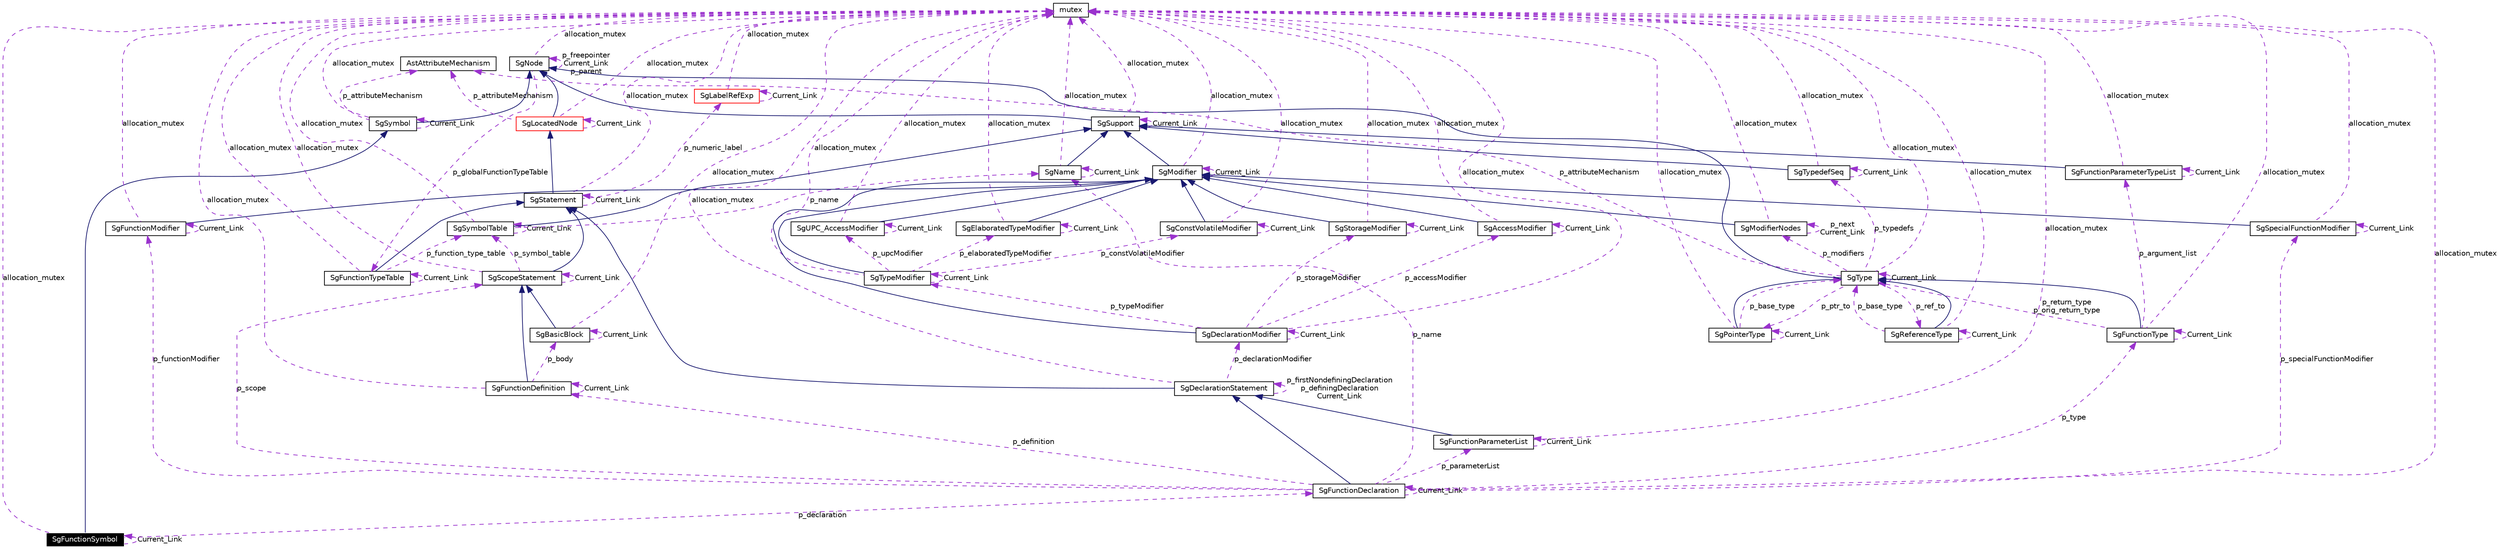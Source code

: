 digraph G
{
  edge [fontname="Helvetica",fontsize=10,labelfontname="Helvetica",labelfontsize=10];
  node [fontname="Helvetica",fontsize=10,shape=record];
  Node1 [label="SgFunctionSymbol",height=0.2,width=0.4,color="white", fillcolor="black", style="filled" fontcolor="white"];
  Node2 -> Node1 [dir=back,color="midnightblue",fontsize=10,style="solid",fontname="Helvetica"];
  Node2 [label="SgSymbol",height=0.2,width=0.4,color="black",URL="$classSgSymbol.html"];
  Node3 -> Node2 [dir=back,color="midnightblue",fontsize=10,style="solid",fontname="Helvetica"];
  Node3 [label="SgNode",height=0.2,width=0.4,color="black",URL="$classSgNode.html"];
  Node4 -> Node3 [dir=back,color="darkorchid3",fontsize=10,style="dashed",label="p_globalFunctionTypeTable",fontname="Helvetica"];
  Node4 [label="SgFunctionTypeTable",height=0.2,width=0.4,color="black",URL="$classSgFunctionTypeTable.html"];
  Node5 -> Node4 [dir=back,color="midnightblue",fontsize=10,style="solid",fontname="Helvetica"];
  Node5 [label="SgStatement",height=0.2,width=0.4,color="black",URL="$classSgStatement.html"];
  Node6 -> Node5 [dir=back,color="midnightblue",fontsize=10,style="solid",fontname="Helvetica"];
  Node6 [label="SgLocatedNode",height=0.2,width=0.4,color="red",URL="$classSgLocatedNode.html"];
  Node3 -> Node6 [dir=back,color="midnightblue",fontsize=10,style="solid",fontname="Helvetica"];
  Node7 -> Node6 [dir=back,color="darkorchid3",fontsize=10,style="dashed",label="allocation_mutex",fontname="Helvetica"];
  Node7 [label="mutex",height=0.2,width=0.4,color="black",URL="$classmutex.html"];
  Node8 -> Node6 [dir=back,color="darkorchid3",fontsize=10,style="dashed",label="p_attributeMechanism",fontname="Helvetica"];
  Node8 [label="AstAttributeMechanism",height=0.2,width=0.4,color="black",URL="$classAstAttributeMechanism.html"];
  Node6 -> Node6 [dir=back,color="darkorchid3",fontsize=10,style="dashed",label="Current_Link",fontname="Helvetica"];
  Node9 -> Node5 [dir=back,color="darkorchid3",fontsize=10,style="dashed",label="p_numeric_label",fontname="Helvetica"];
  Node9 [label="SgLabelRefExp",height=0.2,width=0.4,color="red",URL="$classSgLabelRefExp.html"];
  Node9 -> Node9 [dir=back,color="darkorchid3",fontsize=10,style="dashed",label="Current_Link",fontname="Helvetica"];
  Node7 -> Node9 [dir=back,color="darkorchid3",fontsize=10,style="dashed",label="allocation_mutex",fontname="Helvetica"];
  Node5 -> Node5 [dir=back,color="darkorchid3",fontsize=10,style="dashed",label="Current_Link",fontname="Helvetica"];
  Node7 -> Node5 [dir=back,color="darkorchid3",fontsize=10,style="dashed",label="allocation_mutex",fontname="Helvetica"];
  Node4 -> Node4 [dir=back,color="darkorchid3",fontsize=10,style="dashed",label="Current_Link",fontname="Helvetica"];
  Node7 -> Node4 [dir=back,color="darkorchid3",fontsize=10,style="dashed",label="allocation_mutex",fontname="Helvetica"];
  Node10 -> Node4 [dir=back,color="darkorchid3",fontsize=10,style="dashed",label="p_function_type_table",fontname="Helvetica"];
  Node10 [label="SgSymbolTable",height=0.2,width=0.4,color="black",URL="$classSgSymbolTable.html"];
  Node11 -> Node10 [dir=back,color="midnightblue",fontsize=10,style="solid",fontname="Helvetica"];
  Node11 [label="SgSupport",height=0.2,width=0.4,color="black",URL="$classSgSupport.html"];
  Node3 -> Node11 [dir=back,color="midnightblue",fontsize=10,style="solid",fontname="Helvetica"];
  Node7 -> Node11 [dir=back,color="darkorchid3",fontsize=10,style="dashed",label="allocation_mutex",fontname="Helvetica"];
  Node11 -> Node11 [dir=back,color="darkorchid3",fontsize=10,style="dashed",label="Current_Link",fontname="Helvetica"];
  Node7 -> Node10 [dir=back,color="darkorchid3",fontsize=10,style="dashed",label="allocation_mutex",fontname="Helvetica"];
  Node12 -> Node10 [dir=back,color="darkorchid3",fontsize=10,style="dashed",label="p_name",fontname="Helvetica"];
  Node12 [label="SgName",height=0.2,width=0.4,color="black",URL="$classSgName.html"];
  Node11 -> Node12 [dir=back,color="midnightblue",fontsize=10,style="solid",fontname="Helvetica"];
  Node7 -> Node12 [dir=back,color="darkorchid3",fontsize=10,style="dashed",label="allocation_mutex",fontname="Helvetica"];
  Node12 -> Node12 [dir=back,color="darkorchid3",fontsize=10,style="dashed",label="Current_Link",fontname="Helvetica"];
  Node10 -> Node10 [dir=back,color="darkorchid3",fontsize=10,style="dashed",label="Current_Link",fontname="Helvetica"];
  Node3 -> Node3 [dir=back,color="darkorchid3",fontsize=10,style="dashed",label="p_freepointer\nCurrent_Link\np_parent",fontname="Helvetica"];
  Node7 -> Node3 [dir=back,color="darkorchid3",fontsize=10,style="dashed",label="allocation_mutex",fontname="Helvetica"];
  Node7 -> Node2 [dir=back,color="darkorchid3",fontsize=10,style="dashed",label="allocation_mutex",fontname="Helvetica"];
  Node8 -> Node2 [dir=back,color="darkorchid3",fontsize=10,style="dashed",label="p_attributeMechanism",fontname="Helvetica"];
  Node2 -> Node2 [dir=back,color="darkorchid3",fontsize=10,style="dashed",label="Current_Link",fontname="Helvetica"];
  Node13 -> Node1 [dir=back,color="darkorchid3",fontsize=10,style="dashed",label="p_declaration",fontname="Helvetica"];
  Node13 [label="SgFunctionDeclaration",height=0.2,width=0.4,color="black",URL="$classSgFunctionDeclaration.html"];
  Node14 -> Node13 [dir=back,color="midnightblue",fontsize=10,style="solid",fontname="Helvetica"];
  Node14 [label="SgDeclarationStatement",height=0.2,width=0.4,color="black",URL="$classSgDeclarationStatement.html"];
  Node5 -> Node14 [dir=back,color="midnightblue",fontsize=10,style="solid",fontname="Helvetica"];
  Node15 -> Node14 [dir=back,color="darkorchid3",fontsize=10,style="dashed",label="p_declarationModifier",fontname="Helvetica"];
  Node15 [label="SgDeclarationModifier",height=0.2,width=0.4,color="black",URL="$classSgDeclarationModifier.html"];
  Node16 -> Node15 [dir=back,color="midnightblue",fontsize=10,style="solid",fontname="Helvetica"];
  Node16 [label="SgModifier",height=0.2,width=0.4,color="black",URL="$classSgModifier.html"];
  Node11 -> Node16 [dir=back,color="midnightblue",fontsize=10,style="solid",fontname="Helvetica"];
  Node7 -> Node16 [dir=back,color="darkorchid3",fontsize=10,style="dashed",label="allocation_mutex",fontname="Helvetica"];
  Node16 -> Node16 [dir=back,color="darkorchid3",fontsize=10,style="dashed",label="Current_Link",fontname="Helvetica"];
  Node17 -> Node15 [dir=back,color="darkorchid3",fontsize=10,style="dashed",label="p_typeModifier",fontname="Helvetica"];
  Node17 [label="SgTypeModifier",height=0.2,width=0.4,color="black",URL="$classSgTypeModifier.html"];
  Node16 -> Node17 [dir=back,color="midnightblue",fontsize=10,style="solid",fontname="Helvetica"];
  Node18 -> Node17 [dir=back,color="darkorchid3",fontsize=10,style="dashed",label="p_elaboratedTypeModifier",fontname="Helvetica"];
  Node18 [label="SgElaboratedTypeModifier",height=0.2,width=0.4,color="black",URL="$classSgElaboratedTypeModifier.html"];
  Node16 -> Node18 [dir=back,color="midnightblue",fontsize=10,style="solid",fontname="Helvetica"];
  Node18 -> Node18 [dir=back,color="darkorchid3",fontsize=10,style="dashed",label="Current_Link",fontname="Helvetica"];
  Node7 -> Node18 [dir=back,color="darkorchid3",fontsize=10,style="dashed",label="allocation_mutex",fontname="Helvetica"];
  Node17 -> Node17 [dir=back,color="darkorchid3",fontsize=10,style="dashed",label="Current_Link",fontname="Helvetica"];
  Node19 -> Node17 [dir=back,color="darkorchid3",fontsize=10,style="dashed",label="p_constVolatileModifier",fontname="Helvetica"];
  Node19 [label="SgConstVolatileModifier",height=0.2,width=0.4,color="black",URL="$classSgConstVolatileModifier.html"];
  Node16 -> Node19 [dir=back,color="midnightblue",fontsize=10,style="solid",fontname="Helvetica"];
  Node19 -> Node19 [dir=back,color="darkorchid3",fontsize=10,style="dashed",label="Current_Link",fontname="Helvetica"];
  Node7 -> Node19 [dir=back,color="darkorchid3",fontsize=10,style="dashed",label="allocation_mutex",fontname="Helvetica"];
  Node7 -> Node17 [dir=back,color="darkorchid3",fontsize=10,style="dashed",label="allocation_mutex",fontname="Helvetica"];
  Node20 -> Node17 [dir=back,color="darkorchid3",fontsize=10,style="dashed",label="p_upcModifier",fontname="Helvetica"];
  Node20 [label="SgUPC_AccessModifier",height=0.2,width=0.4,color="black",URL="$classSgUPC__AccessModifier.html"];
  Node16 -> Node20 [dir=back,color="midnightblue",fontsize=10,style="solid",fontname="Helvetica"];
  Node7 -> Node20 [dir=back,color="darkorchid3",fontsize=10,style="dashed",label="allocation_mutex",fontname="Helvetica"];
  Node20 -> Node20 [dir=back,color="darkorchid3",fontsize=10,style="dashed",label="Current_Link",fontname="Helvetica"];
  Node15 -> Node15 [dir=back,color="darkorchid3",fontsize=10,style="dashed",label="Current_Link",fontname="Helvetica"];
  Node7 -> Node15 [dir=back,color="darkorchid3",fontsize=10,style="dashed",label="allocation_mutex",fontname="Helvetica"];
  Node21 -> Node15 [dir=back,color="darkorchid3",fontsize=10,style="dashed",label="p_storageModifier",fontname="Helvetica"];
  Node21 [label="SgStorageModifier",height=0.2,width=0.4,color="black",URL="$classSgStorageModifier.html"];
  Node16 -> Node21 [dir=back,color="midnightblue",fontsize=10,style="solid",fontname="Helvetica"];
  Node7 -> Node21 [dir=back,color="darkorchid3",fontsize=10,style="dashed",label="allocation_mutex",fontname="Helvetica"];
  Node21 -> Node21 [dir=back,color="darkorchid3",fontsize=10,style="dashed",label="Current_Link",fontname="Helvetica"];
  Node22 -> Node15 [dir=back,color="darkorchid3",fontsize=10,style="dashed",label="p_accessModifier",fontname="Helvetica"];
  Node22 [label="SgAccessModifier",height=0.2,width=0.4,color="black",URL="$classSgAccessModifier.html"];
  Node16 -> Node22 [dir=back,color="midnightblue",fontsize=10,style="solid",fontname="Helvetica"];
  Node7 -> Node22 [dir=back,color="darkorchid3",fontsize=10,style="dashed",label="allocation_mutex",fontname="Helvetica"];
  Node22 -> Node22 [dir=back,color="darkorchid3",fontsize=10,style="dashed",label="Current_Link",fontname="Helvetica"];
  Node7 -> Node14 [dir=back,color="darkorchid3",fontsize=10,style="dashed",label="allocation_mutex",fontname="Helvetica"];
  Node14 -> Node14 [dir=back,color="darkorchid3",fontsize=10,style="dashed",label="p_firstNondefiningDeclaration\np_definingDeclaration\nCurrent_Link",fontname="Helvetica"];
  Node23 -> Node13 [dir=back,color="darkorchid3",fontsize=10,style="dashed",label="p_functionModifier",fontname="Helvetica"];
  Node23 [label="SgFunctionModifier",height=0.2,width=0.4,color="black",URL="$classSgFunctionModifier.html"];
  Node16 -> Node23 [dir=back,color="midnightblue",fontsize=10,style="solid",fontname="Helvetica"];
  Node23 -> Node23 [dir=back,color="darkorchid3",fontsize=10,style="dashed",label="Current_Link",fontname="Helvetica"];
  Node7 -> Node23 [dir=back,color="darkorchid3",fontsize=10,style="dashed",label="allocation_mutex",fontname="Helvetica"];
  Node13 -> Node13 [dir=back,color="darkorchid3",fontsize=10,style="dashed",label="Current_Link",fontname="Helvetica"];
  Node24 -> Node13 [dir=back,color="darkorchid3",fontsize=10,style="dashed",label="p_definition",fontname="Helvetica"];
  Node24 [label="SgFunctionDefinition",height=0.2,width=0.4,color="black",URL="$classSgFunctionDefinition.html"];
  Node25 -> Node24 [dir=back,color="midnightblue",fontsize=10,style="solid",fontname="Helvetica"];
  Node25 [label="SgScopeStatement",height=0.2,width=0.4,color="black",URL="$classSgScopeStatement.html"];
  Node5 -> Node25 [dir=back,color="midnightblue",fontsize=10,style="solid",fontname="Helvetica"];
  Node7 -> Node25 [dir=back,color="darkorchid3",fontsize=10,style="dashed",label="allocation_mutex",fontname="Helvetica"];
  Node25 -> Node25 [dir=back,color="darkorchid3",fontsize=10,style="dashed",label="Current_Link",fontname="Helvetica"];
  Node10 -> Node25 [dir=back,color="darkorchid3",fontsize=10,style="dashed",label="p_symbol_table",fontname="Helvetica"];
  Node24 -> Node24 [dir=back,color="darkorchid3",fontsize=10,style="dashed",label="Current_Link",fontname="Helvetica"];
  Node7 -> Node24 [dir=back,color="darkorchid3",fontsize=10,style="dashed",label="allocation_mutex",fontname="Helvetica"];
  Node26 -> Node24 [dir=back,color="darkorchid3",fontsize=10,style="dashed",label="p_body",fontname="Helvetica"];
  Node26 [label="SgBasicBlock",height=0.2,width=0.4,color="black",URL="$classSgBasicBlock.html"];
  Node25 -> Node26 [dir=back,color="midnightblue",fontsize=10,style="solid",fontname="Helvetica"];
  Node7 -> Node26 [dir=back,color="darkorchid3",fontsize=10,style="dashed",label="allocation_mutex",fontname="Helvetica"];
  Node26 -> Node26 [dir=back,color="darkorchid3",fontsize=10,style="dashed",label="Current_Link",fontname="Helvetica"];
  Node7 -> Node13 [dir=back,color="darkorchid3",fontsize=10,style="dashed",label="allocation_mutex",fontname="Helvetica"];
  Node27 -> Node13 [dir=back,color="darkorchid3",fontsize=10,style="dashed",label="p_type",fontname="Helvetica"];
  Node27 [label="SgFunctionType",height=0.2,width=0.4,color="black",URL="$classSgFunctionType.html"];
  Node28 -> Node27 [dir=back,color="midnightblue",fontsize=10,style="solid",fontname="Helvetica"];
  Node28 [label="SgType",height=0.2,width=0.4,color="black",URL="$classSgType.html"];
  Node3 -> Node28 [dir=back,color="midnightblue",fontsize=10,style="solid",fontname="Helvetica"];
  Node29 -> Node28 [dir=back,color="darkorchid3",fontsize=10,style="dashed",label="p_ptr_to",fontname="Helvetica"];
  Node29 [label="SgPointerType",height=0.2,width=0.4,color="black",URL="$classSgPointerType.html"];
  Node28 -> Node29 [dir=back,color="midnightblue",fontsize=10,style="solid",fontname="Helvetica"];
  Node29 -> Node29 [dir=back,color="darkorchid3",fontsize=10,style="dashed",label="Current_Link",fontname="Helvetica"];
  Node7 -> Node29 [dir=back,color="darkorchid3",fontsize=10,style="dashed",label="allocation_mutex",fontname="Helvetica"];
  Node28 -> Node29 [dir=back,color="darkorchid3",fontsize=10,style="dashed",label="p_base_type",fontname="Helvetica"];
  Node30 -> Node28 [dir=back,color="darkorchid3",fontsize=10,style="dashed",label="p_ref_to",fontname="Helvetica"];
  Node30 [label="SgReferenceType",height=0.2,width=0.4,color="black",URL="$classSgReferenceType.html"];
  Node28 -> Node30 [dir=back,color="midnightblue",fontsize=10,style="solid",fontname="Helvetica"];
  Node30 -> Node30 [dir=back,color="darkorchid3",fontsize=10,style="dashed",label="Current_Link",fontname="Helvetica"];
  Node7 -> Node30 [dir=back,color="darkorchid3",fontsize=10,style="dashed",label="allocation_mutex",fontname="Helvetica"];
  Node28 -> Node30 [dir=back,color="darkorchid3",fontsize=10,style="dashed",label="p_base_type",fontname="Helvetica"];
  Node31 -> Node28 [dir=back,color="darkorchid3",fontsize=10,style="dashed",label="p_modifiers",fontname="Helvetica"];
  Node31 [label="SgModifierNodes",height=0.2,width=0.4,color="black",URL="$classSgModifierNodes.html"];
  Node16 -> Node31 [dir=back,color="midnightblue",fontsize=10,style="solid",fontname="Helvetica"];
  Node31 -> Node31 [dir=back,color="darkorchid3",fontsize=10,style="dashed",label="p_next\nCurrent_Link",fontname="Helvetica"];
  Node7 -> Node31 [dir=back,color="darkorchid3",fontsize=10,style="dashed",label="allocation_mutex",fontname="Helvetica"];
  Node7 -> Node28 [dir=back,color="darkorchid3",fontsize=10,style="dashed",label="allocation_mutex",fontname="Helvetica"];
  Node8 -> Node28 [dir=back,color="darkorchid3",fontsize=10,style="dashed",label="p_attributeMechanism",fontname="Helvetica"];
  Node32 -> Node28 [dir=back,color="darkorchid3",fontsize=10,style="dashed",label="p_typedefs",fontname="Helvetica"];
  Node32 [label="SgTypedefSeq",height=0.2,width=0.4,color="black",URL="$classSgTypedefSeq.html"];
  Node11 -> Node32 [dir=back,color="midnightblue",fontsize=10,style="solid",fontname="Helvetica"];
  Node7 -> Node32 [dir=back,color="darkorchid3",fontsize=10,style="dashed",label="allocation_mutex",fontname="Helvetica"];
  Node32 -> Node32 [dir=back,color="darkorchid3",fontsize=10,style="dashed",label="Current_Link",fontname="Helvetica"];
  Node28 -> Node28 [dir=back,color="darkorchid3",fontsize=10,style="dashed",label="Current_Link",fontname="Helvetica"];
  Node7 -> Node27 [dir=back,color="darkorchid3",fontsize=10,style="dashed",label="allocation_mutex",fontname="Helvetica"];
  Node33 -> Node27 [dir=back,color="darkorchid3",fontsize=10,style="dashed",label="p_argument_list",fontname="Helvetica"];
  Node33 [label="SgFunctionParameterTypeList",height=0.2,width=0.4,color="black",URL="$classSgFunctionParameterTypeList.html"];
  Node11 -> Node33 [dir=back,color="midnightblue",fontsize=10,style="solid",fontname="Helvetica"];
  Node7 -> Node33 [dir=back,color="darkorchid3",fontsize=10,style="dashed",label="allocation_mutex",fontname="Helvetica"];
  Node33 -> Node33 [dir=back,color="darkorchid3",fontsize=10,style="dashed",label="Current_Link",fontname="Helvetica"];
  Node27 -> Node27 [dir=back,color="darkorchid3",fontsize=10,style="dashed",label="Current_Link",fontname="Helvetica"];
  Node28 -> Node27 [dir=back,color="darkorchid3",fontsize=10,style="dashed",label="p_return_type\np_orig_return_type",fontname="Helvetica"];
  Node25 -> Node13 [dir=back,color="darkorchid3",fontsize=10,style="dashed",label="p_scope",fontname="Helvetica"];
  Node34 -> Node13 [dir=back,color="darkorchid3",fontsize=10,style="dashed",label="p_parameterList",fontname="Helvetica"];
  Node34 [label="SgFunctionParameterList",height=0.2,width=0.4,color="black",URL="$classSgFunctionParameterList.html"];
  Node14 -> Node34 [dir=back,color="midnightblue",fontsize=10,style="solid",fontname="Helvetica"];
  Node7 -> Node34 [dir=back,color="darkorchid3",fontsize=10,style="dashed",label="allocation_mutex",fontname="Helvetica"];
  Node34 -> Node34 [dir=back,color="darkorchid3",fontsize=10,style="dashed",label="Current_Link",fontname="Helvetica"];
  Node12 -> Node13 [dir=back,color="darkorchid3",fontsize=10,style="dashed",label="p_name",fontname="Helvetica"];
  Node35 -> Node13 [dir=back,color="darkorchid3",fontsize=10,style="dashed",label="p_specialFunctionModifier",fontname="Helvetica"];
  Node35 [label="SgSpecialFunctionModifier",height=0.2,width=0.4,color="black",URL="$classSgSpecialFunctionModifier.html"];
  Node16 -> Node35 [dir=back,color="midnightblue",fontsize=10,style="solid",fontname="Helvetica"];
  Node7 -> Node35 [dir=back,color="darkorchid3",fontsize=10,style="dashed",label="allocation_mutex",fontname="Helvetica"];
  Node35 -> Node35 [dir=back,color="darkorchid3",fontsize=10,style="dashed",label="Current_Link",fontname="Helvetica"];
  Node7 -> Node1 [dir=back,color="darkorchid3",fontsize=10,style="dashed",label="allocation_mutex",fontname="Helvetica"];
  Node1 -> Node1 [dir=back,color="darkorchid3",fontsize=10,style="dashed",label="Current_Link",fontname="Helvetica"];
}
